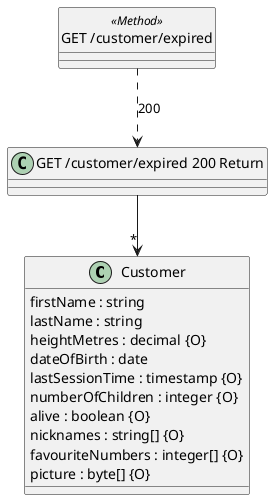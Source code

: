 @startuml

class "Customer" {
  firstName : string
  lastName : string
  heightMetres : decimal {O}
  dateOfBirth : date
  lastSessionTime : timestamp {O}
  numberOfChildren : integer {O}
  alive : boolean {O}
  nicknames : string[] {O}
  favouriteNumbers : integer[] {O}
  picture : byte[] {O}
}
hide <<Method>> circle

class "GET /customer/expired" <<Method>> {
}

class "GET /customer/expired 200 Return" {
}

"GET /customer/expired 200 Return" --> "*" "Customer"

"GET /customer/expired" ..> "GET /customer/expired 200 Return": 200

@enduml